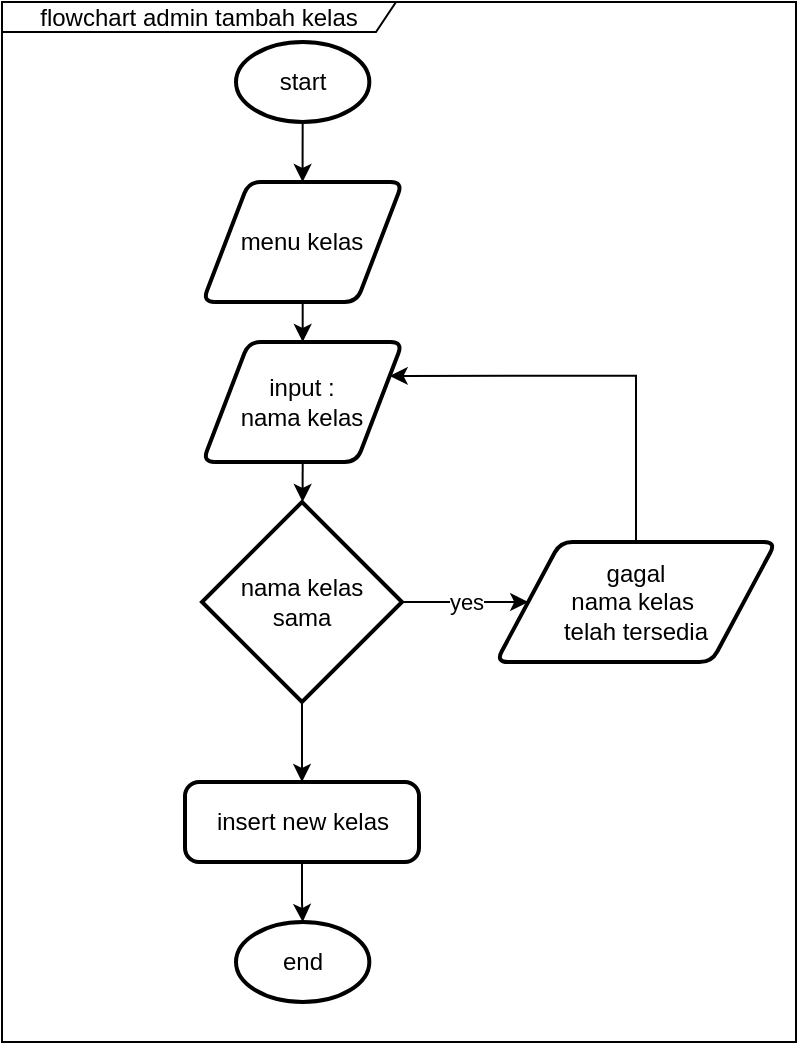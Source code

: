 <mxfile version="17.4.2" type="device"><diagram id="d353pJh12qnXz6HxxbPq" name="Page-1"><mxGraphModel dx="862" dy="553" grid="1" gridSize="10" guides="1" tooltips="1" connect="1" arrows="1" fold="1" page="1" pageScale="1" pageWidth="850" pageHeight="1100" math="0" shadow="0"><root><mxCell id="0"/><mxCell id="1" parent="0"/><mxCell id="NGRRbrEp46Ft4Ty4RzrM-3" style="edgeStyle=orthogonalEdgeStyle;rounded=0;orthogonalLoop=1;jettySize=auto;html=1;exitX=0.5;exitY=1;exitDx=0;exitDy=0;exitPerimeter=0;" edge="1" parent="1" source="NGRRbrEp46Ft4Ty4RzrM-1" target="NGRRbrEp46Ft4Ty4RzrM-2"><mxGeometry relative="1" as="geometry"/></mxCell><mxCell id="NGRRbrEp46Ft4Ty4RzrM-1" value="start" style="strokeWidth=2;html=1;shape=mxgraph.flowchart.start_1;whiteSpace=wrap;" vertex="1" parent="1"><mxGeometry x="320" y="180" width="66.67" height="40" as="geometry"/></mxCell><mxCell id="NGRRbrEp46Ft4Ty4RzrM-5" style="edgeStyle=orthogonalEdgeStyle;rounded=0;orthogonalLoop=1;jettySize=auto;html=1;exitX=0.5;exitY=1;exitDx=0;exitDy=0;entryX=0.5;entryY=0;entryDx=0;entryDy=0;" edge="1" parent="1" source="NGRRbrEp46Ft4Ty4RzrM-2" target="NGRRbrEp46Ft4Ty4RzrM-4"><mxGeometry relative="1" as="geometry"/></mxCell><mxCell id="NGRRbrEp46Ft4Ty4RzrM-2" value="menu kelas" style="shape=parallelogram;html=1;strokeWidth=2;perimeter=parallelogramPerimeter;whiteSpace=wrap;rounded=1;arcSize=12;size=0.23;" vertex="1" parent="1"><mxGeometry x="303.34" y="250" width="100" height="60" as="geometry"/></mxCell><mxCell id="NGRRbrEp46Ft4Ty4RzrM-7" style="edgeStyle=orthogonalEdgeStyle;rounded=0;orthogonalLoop=1;jettySize=auto;html=1;exitX=0.5;exitY=1;exitDx=0;exitDy=0;" edge="1" parent="1" source="NGRRbrEp46Ft4Ty4RzrM-4" target="NGRRbrEp46Ft4Ty4RzrM-6"><mxGeometry relative="1" as="geometry"/></mxCell><mxCell id="NGRRbrEp46Ft4Ty4RzrM-4" value="input :&lt;br&gt;nama kelas" style="shape=parallelogram;html=1;strokeWidth=2;perimeter=parallelogramPerimeter;whiteSpace=wrap;rounded=1;arcSize=12;size=0.23;" vertex="1" parent="1"><mxGeometry x="303.34" y="330" width="100" height="60" as="geometry"/></mxCell><mxCell id="NGRRbrEp46Ft4Ty4RzrM-9" value="yes" style="edgeStyle=orthogonalEdgeStyle;rounded=0;orthogonalLoop=1;jettySize=auto;html=1;exitX=1;exitY=0.5;exitDx=0;exitDy=0;exitPerimeter=0;" edge="1" parent="1" source="NGRRbrEp46Ft4Ty4RzrM-6" target="NGRRbrEp46Ft4Ty4RzrM-8"><mxGeometry relative="1" as="geometry"/></mxCell><mxCell id="NGRRbrEp46Ft4Ty4RzrM-12" style="edgeStyle=orthogonalEdgeStyle;rounded=0;orthogonalLoop=1;jettySize=auto;html=1;exitX=0.5;exitY=1;exitDx=0;exitDy=0;exitPerimeter=0;" edge="1" parent="1" source="NGRRbrEp46Ft4Ty4RzrM-6" target="NGRRbrEp46Ft4Ty4RzrM-11"><mxGeometry relative="1" as="geometry"/></mxCell><mxCell id="NGRRbrEp46Ft4Ty4RzrM-6" value="nama kelas&lt;br&gt;sama" style="strokeWidth=2;html=1;shape=mxgraph.flowchart.decision;whiteSpace=wrap;" vertex="1" parent="1"><mxGeometry x="303" y="410" width="100" height="100" as="geometry"/></mxCell><mxCell id="NGRRbrEp46Ft4Ty4RzrM-10" style="edgeStyle=orthogonalEdgeStyle;rounded=0;orthogonalLoop=1;jettySize=auto;html=1;exitX=0.5;exitY=0;exitDx=0;exitDy=0;entryX=1;entryY=0.25;entryDx=0;entryDy=0;" edge="1" parent="1" source="NGRRbrEp46Ft4Ty4RzrM-8" target="NGRRbrEp46Ft4Ty4RzrM-4"><mxGeometry relative="1" as="geometry"><Array as="points"><mxPoint x="520" y="347"/></Array></mxGeometry></mxCell><mxCell id="NGRRbrEp46Ft4Ty4RzrM-8" value="gagal&lt;br&gt;nama kelas&amp;nbsp;&lt;br&gt;telah tersedia" style="shape=parallelogram;html=1;strokeWidth=2;perimeter=parallelogramPerimeter;whiteSpace=wrap;rounded=1;arcSize=12;size=0.23;" vertex="1" parent="1"><mxGeometry x="450" y="430" width="140" height="60" as="geometry"/></mxCell><mxCell id="NGRRbrEp46Ft4Ty4RzrM-14" style="edgeStyle=orthogonalEdgeStyle;rounded=0;orthogonalLoop=1;jettySize=auto;html=1;exitX=0.5;exitY=1;exitDx=0;exitDy=0;" edge="1" parent="1" source="NGRRbrEp46Ft4Ty4RzrM-11" target="NGRRbrEp46Ft4Ty4RzrM-13"><mxGeometry relative="1" as="geometry"/></mxCell><mxCell id="NGRRbrEp46Ft4Ty4RzrM-11" value="insert new kelas" style="rounded=1;whiteSpace=wrap;html=1;absoluteArcSize=1;arcSize=14;strokeWidth=2;" vertex="1" parent="1"><mxGeometry x="294.5" y="550" width="117" height="40" as="geometry"/></mxCell><mxCell id="NGRRbrEp46Ft4Ty4RzrM-13" value="end" style="strokeWidth=2;html=1;shape=mxgraph.flowchart.start_1;whiteSpace=wrap;" vertex="1" parent="1"><mxGeometry x="320" y="620" width="66.67" height="40" as="geometry"/></mxCell><mxCell id="NGRRbrEp46Ft4Ty4RzrM-15" value="flowchart admin tambah kelas" style="shape=umlFrame;whiteSpace=wrap;html=1;width=197;height=15;" vertex="1" parent="1"><mxGeometry x="203" y="160" width="397" height="520" as="geometry"/></mxCell></root></mxGraphModel></diagram></mxfile>